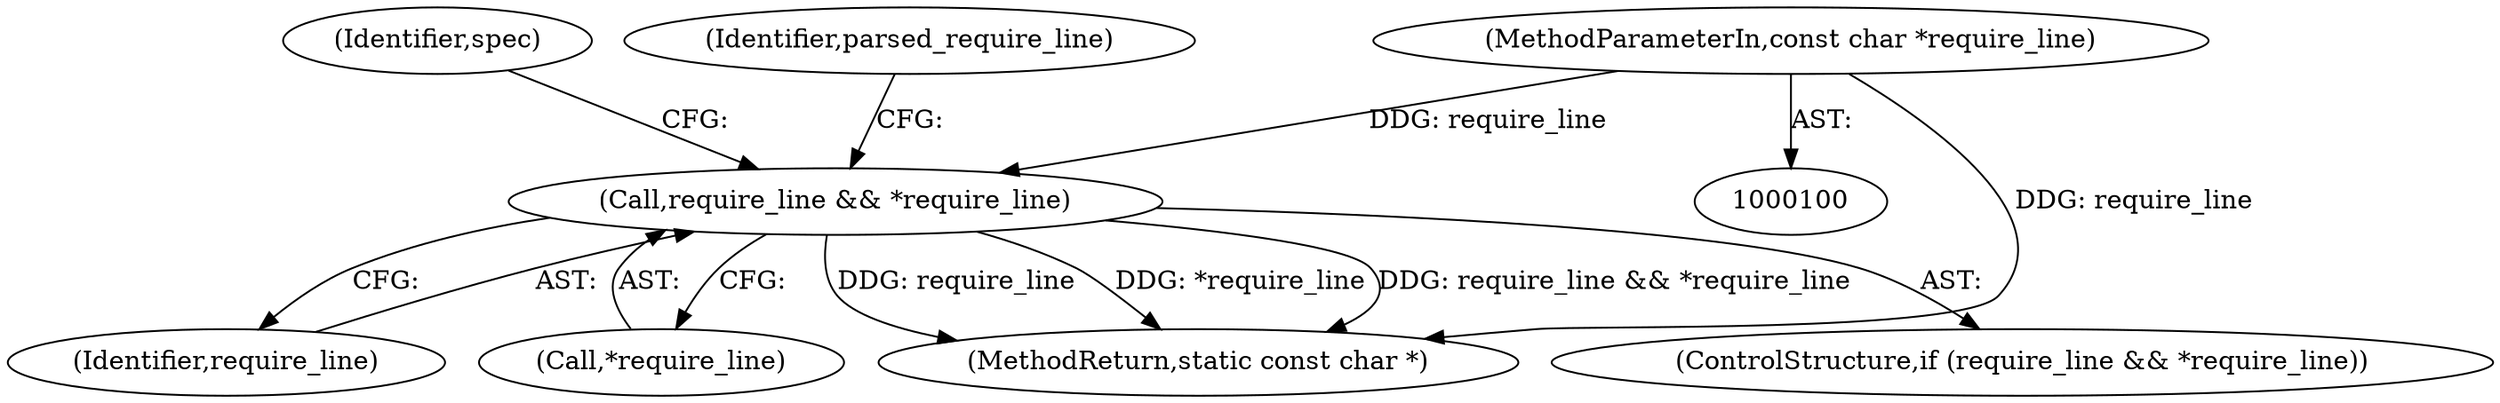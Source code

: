 digraph "0_httpd_3f1693d558d0758f829c8b53993f1749ddf6ffcb_0@pointer" {
"1000131" [label="(Call,require_line && *require_line)"];
"1000102" [label="(MethodParameterIn,const char *require_line)"];
"1000139" [label="(Identifier,spec)"];
"1000133" [label="(Call,*require_line)"];
"1000131" [label="(Call,require_line && *require_line)"];
"1000132" [label="(Identifier,require_line)"];
"1000168" [label="(MethodReturn,static const char *)"];
"1000164" [label="(Identifier,parsed_require_line)"];
"1000102" [label="(MethodParameterIn,const char *require_line)"];
"1000130" [label="(ControlStructure,if (require_line && *require_line))"];
"1000131" -> "1000130"  [label="AST: "];
"1000131" -> "1000132"  [label="CFG: "];
"1000131" -> "1000133"  [label="CFG: "];
"1000132" -> "1000131"  [label="AST: "];
"1000133" -> "1000131"  [label="AST: "];
"1000139" -> "1000131"  [label="CFG: "];
"1000164" -> "1000131"  [label="CFG: "];
"1000131" -> "1000168"  [label="DDG: require_line"];
"1000131" -> "1000168"  [label="DDG: *require_line"];
"1000131" -> "1000168"  [label="DDG: require_line && *require_line"];
"1000102" -> "1000131"  [label="DDG: require_line"];
"1000102" -> "1000100"  [label="AST: "];
"1000102" -> "1000168"  [label="DDG: require_line"];
}
